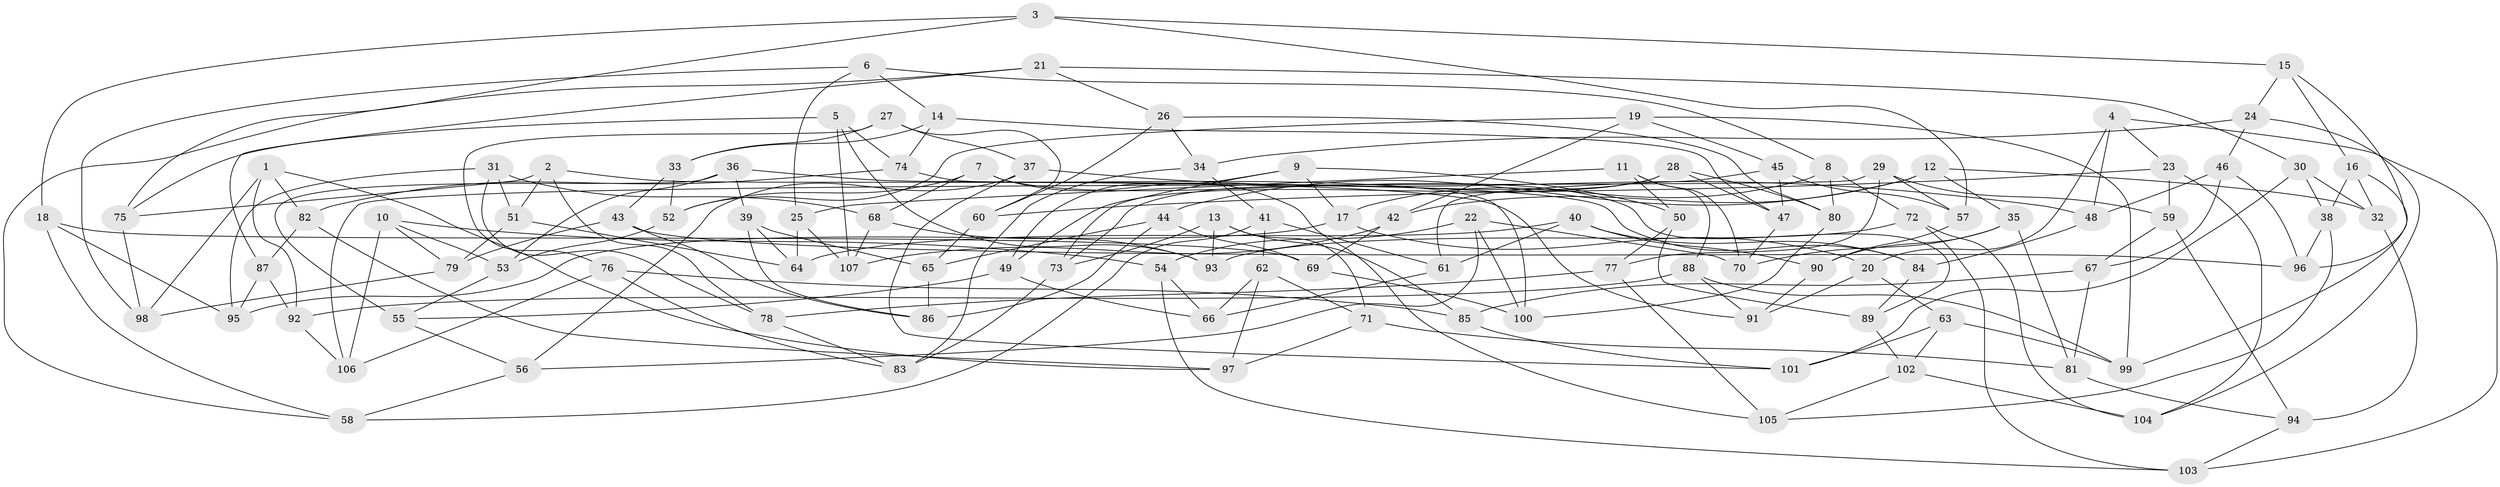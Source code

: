 // coarse degree distribution, {3: 0.015625, 6: 0.625, 4: 0.3125, 5: 0.046875}
// Generated by graph-tools (version 1.1) at 2025/52/02/27/25 19:52:29]
// undirected, 107 vertices, 214 edges
graph export_dot {
graph [start="1"]
  node [color=gray90,style=filled];
  1;
  2;
  3;
  4;
  5;
  6;
  7;
  8;
  9;
  10;
  11;
  12;
  13;
  14;
  15;
  16;
  17;
  18;
  19;
  20;
  21;
  22;
  23;
  24;
  25;
  26;
  27;
  28;
  29;
  30;
  31;
  32;
  33;
  34;
  35;
  36;
  37;
  38;
  39;
  40;
  41;
  42;
  43;
  44;
  45;
  46;
  47;
  48;
  49;
  50;
  51;
  52;
  53;
  54;
  55;
  56;
  57;
  58;
  59;
  60;
  61;
  62;
  63;
  64;
  65;
  66;
  67;
  68;
  69;
  70;
  71;
  72;
  73;
  74;
  75;
  76;
  77;
  78;
  79;
  80;
  81;
  82;
  83;
  84;
  85;
  86;
  87;
  88;
  89;
  90;
  91;
  92;
  93;
  94;
  95;
  96;
  97;
  98;
  99;
  100;
  101;
  102;
  103;
  104;
  105;
  106;
  107;
  1 -- 98;
  1 -- 92;
  1 -- 82;
  1 -- 97;
  2 -- 91;
  2 -- 75;
  2 -- 78;
  2 -- 51;
  3 -- 57;
  3 -- 75;
  3 -- 18;
  3 -- 15;
  4 -- 20;
  4 -- 23;
  4 -- 103;
  4 -- 48;
  5 -- 93;
  5 -- 107;
  5 -- 74;
  5 -- 75;
  6 -- 25;
  6 -- 98;
  6 -- 14;
  6 -- 8;
  7 -- 68;
  7 -- 52;
  7 -- 89;
  7 -- 105;
  8 -- 17;
  8 -- 80;
  8 -- 72;
  9 -- 17;
  9 -- 49;
  9 -- 50;
  9 -- 73;
  10 -- 54;
  10 -- 79;
  10 -- 106;
  10 -- 53;
  11 -- 88;
  11 -- 70;
  11 -- 50;
  11 -- 25;
  12 -- 32;
  12 -- 42;
  12 -- 44;
  12 -- 35;
  13 -- 93;
  13 -- 71;
  13 -- 85;
  13 -- 73;
  14 -- 47;
  14 -- 33;
  14 -- 74;
  15 -- 24;
  15 -- 96;
  15 -- 16;
  16 -- 99;
  16 -- 38;
  16 -- 32;
  17 -- 20;
  17 -- 95;
  18 -- 69;
  18 -- 95;
  18 -- 58;
  19 -- 45;
  19 -- 99;
  19 -- 52;
  19 -- 42;
  20 -- 63;
  20 -- 91;
  21 -- 87;
  21 -- 58;
  21 -- 30;
  21 -- 26;
  22 -- 70;
  22 -- 56;
  22 -- 54;
  22 -- 100;
  23 -- 59;
  23 -- 104;
  23 -- 60;
  24 -- 34;
  24 -- 46;
  24 -- 104;
  25 -- 64;
  25 -- 107;
  26 -- 34;
  26 -- 60;
  26 -- 80;
  27 -- 37;
  27 -- 76;
  27 -- 33;
  27 -- 60;
  28 -- 80;
  28 -- 49;
  28 -- 47;
  28 -- 73;
  29 -- 59;
  29 -- 106;
  29 -- 57;
  29 -- 77;
  30 -- 38;
  30 -- 101;
  30 -- 32;
  31 -- 68;
  31 -- 95;
  31 -- 51;
  31 -- 78;
  32 -- 94;
  33 -- 52;
  33 -- 43;
  34 -- 41;
  34 -- 83;
  35 -- 90;
  35 -- 70;
  35 -- 81;
  36 -- 53;
  36 -- 55;
  36 -- 84;
  36 -- 39;
  37 -- 48;
  37 -- 101;
  37 -- 56;
  38 -- 96;
  38 -- 105;
  39 -- 65;
  39 -- 86;
  39 -- 64;
  40 -- 61;
  40 -- 64;
  40 -- 90;
  40 -- 84;
  41 -- 62;
  41 -- 58;
  41 -- 61;
  42 -- 107;
  42 -- 69;
  43 -- 96;
  43 -- 86;
  43 -- 79;
  44 -- 69;
  44 -- 65;
  44 -- 86;
  45 -- 61;
  45 -- 57;
  45 -- 47;
  46 -- 67;
  46 -- 48;
  46 -- 96;
  47 -- 70;
  48 -- 84;
  49 -- 66;
  49 -- 55;
  50 -- 89;
  50 -- 77;
  51 -- 79;
  51 -- 64;
  52 -- 53;
  53 -- 55;
  54 -- 66;
  54 -- 103;
  55 -- 56;
  56 -- 58;
  57 -- 90;
  59 -- 94;
  59 -- 67;
  60 -- 65;
  61 -- 66;
  62 -- 66;
  62 -- 97;
  62 -- 71;
  63 -- 101;
  63 -- 102;
  63 -- 99;
  65 -- 86;
  67 -- 85;
  67 -- 81;
  68 -- 93;
  68 -- 107;
  69 -- 100;
  71 -- 97;
  71 -- 81;
  72 -- 103;
  72 -- 93;
  72 -- 104;
  73 -- 83;
  74 -- 82;
  74 -- 100;
  75 -- 98;
  76 -- 85;
  76 -- 83;
  76 -- 106;
  77 -- 105;
  77 -- 78;
  78 -- 83;
  79 -- 98;
  80 -- 100;
  81 -- 94;
  82 -- 87;
  82 -- 97;
  84 -- 89;
  85 -- 101;
  87 -- 95;
  87 -- 92;
  88 -- 92;
  88 -- 99;
  88 -- 91;
  89 -- 102;
  90 -- 91;
  92 -- 106;
  94 -- 103;
  102 -- 105;
  102 -- 104;
}
